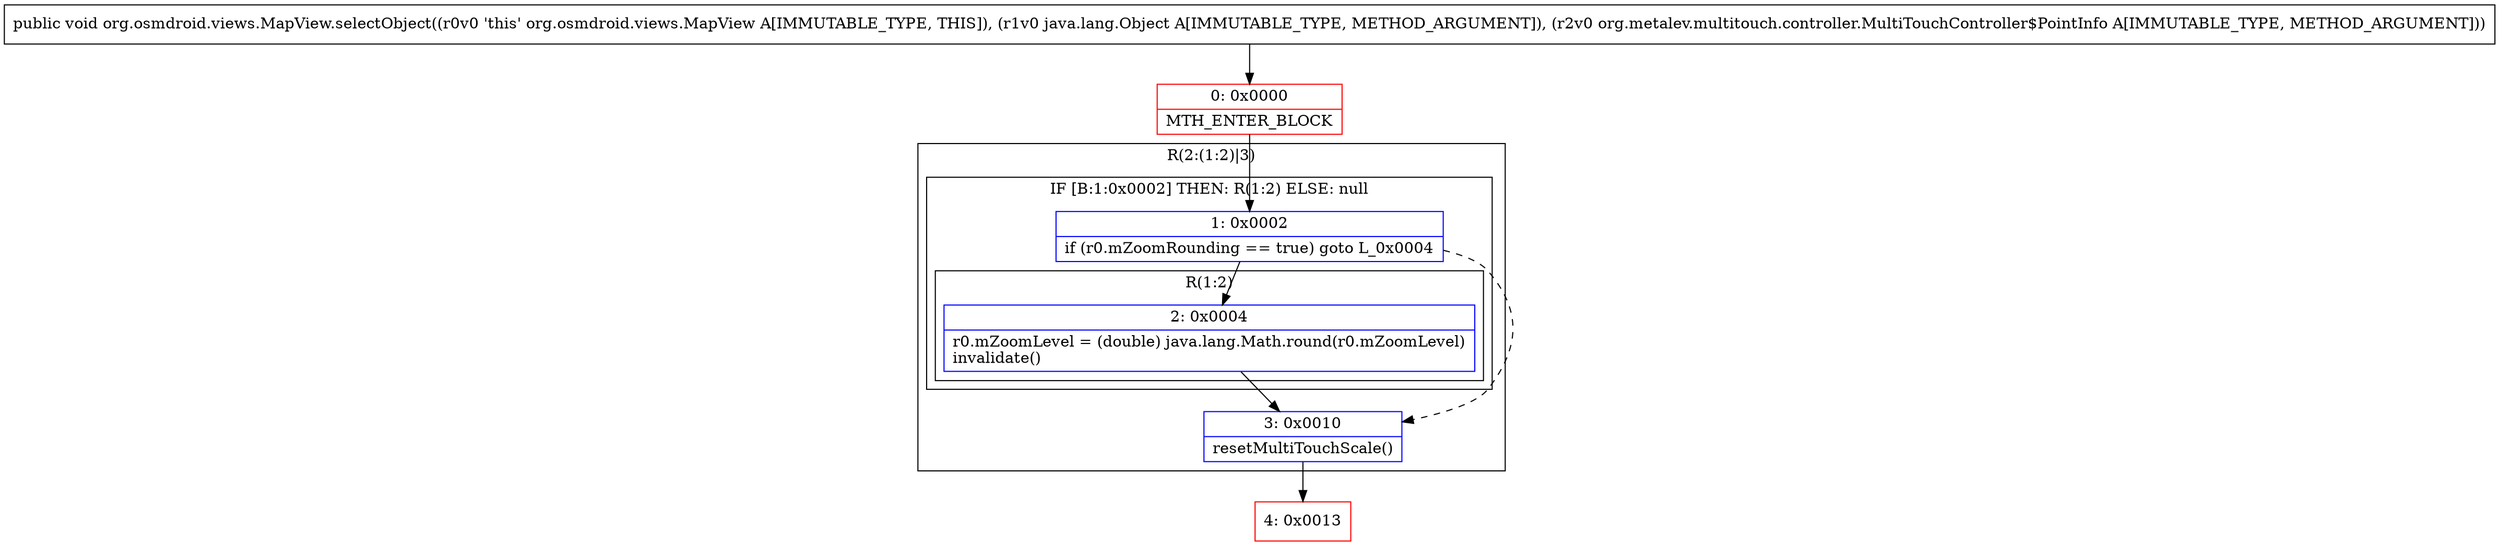 digraph "CFG fororg.osmdroid.views.MapView.selectObject(Ljava\/lang\/Object;Lorg\/metalev\/multitouch\/controller\/MultiTouchController$PointInfo;)V" {
subgraph cluster_Region_1867747052 {
label = "R(2:(1:2)|3)";
node [shape=record,color=blue];
subgraph cluster_IfRegion_1336715181 {
label = "IF [B:1:0x0002] THEN: R(1:2) ELSE: null";
node [shape=record,color=blue];
Node_1 [shape=record,label="{1\:\ 0x0002|if (r0.mZoomRounding == true) goto L_0x0004\l}"];
subgraph cluster_Region_1170948307 {
label = "R(1:2)";
node [shape=record,color=blue];
Node_2 [shape=record,label="{2\:\ 0x0004|r0.mZoomLevel = (double) java.lang.Math.round(r0.mZoomLevel)\linvalidate()\l}"];
}
}
Node_3 [shape=record,label="{3\:\ 0x0010|resetMultiTouchScale()\l}"];
}
Node_0 [shape=record,color=red,label="{0\:\ 0x0000|MTH_ENTER_BLOCK\l}"];
Node_4 [shape=record,color=red,label="{4\:\ 0x0013}"];
MethodNode[shape=record,label="{public void org.osmdroid.views.MapView.selectObject((r0v0 'this' org.osmdroid.views.MapView A[IMMUTABLE_TYPE, THIS]), (r1v0 java.lang.Object A[IMMUTABLE_TYPE, METHOD_ARGUMENT]), (r2v0 org.metalev.multitouch.controller.MultiTouchController$PointInfo A[IMMUTABLE_TYPE, METHOD_ARGUMENT])) }"];
MethodNode -> Node_0;
Node_1 -> Node_2;
Node_1 -> Node_3[style=dashed];
Node_2 -> Node_3;
Node_3 -> Node_4;
Node_0 -> Node_1;
}

